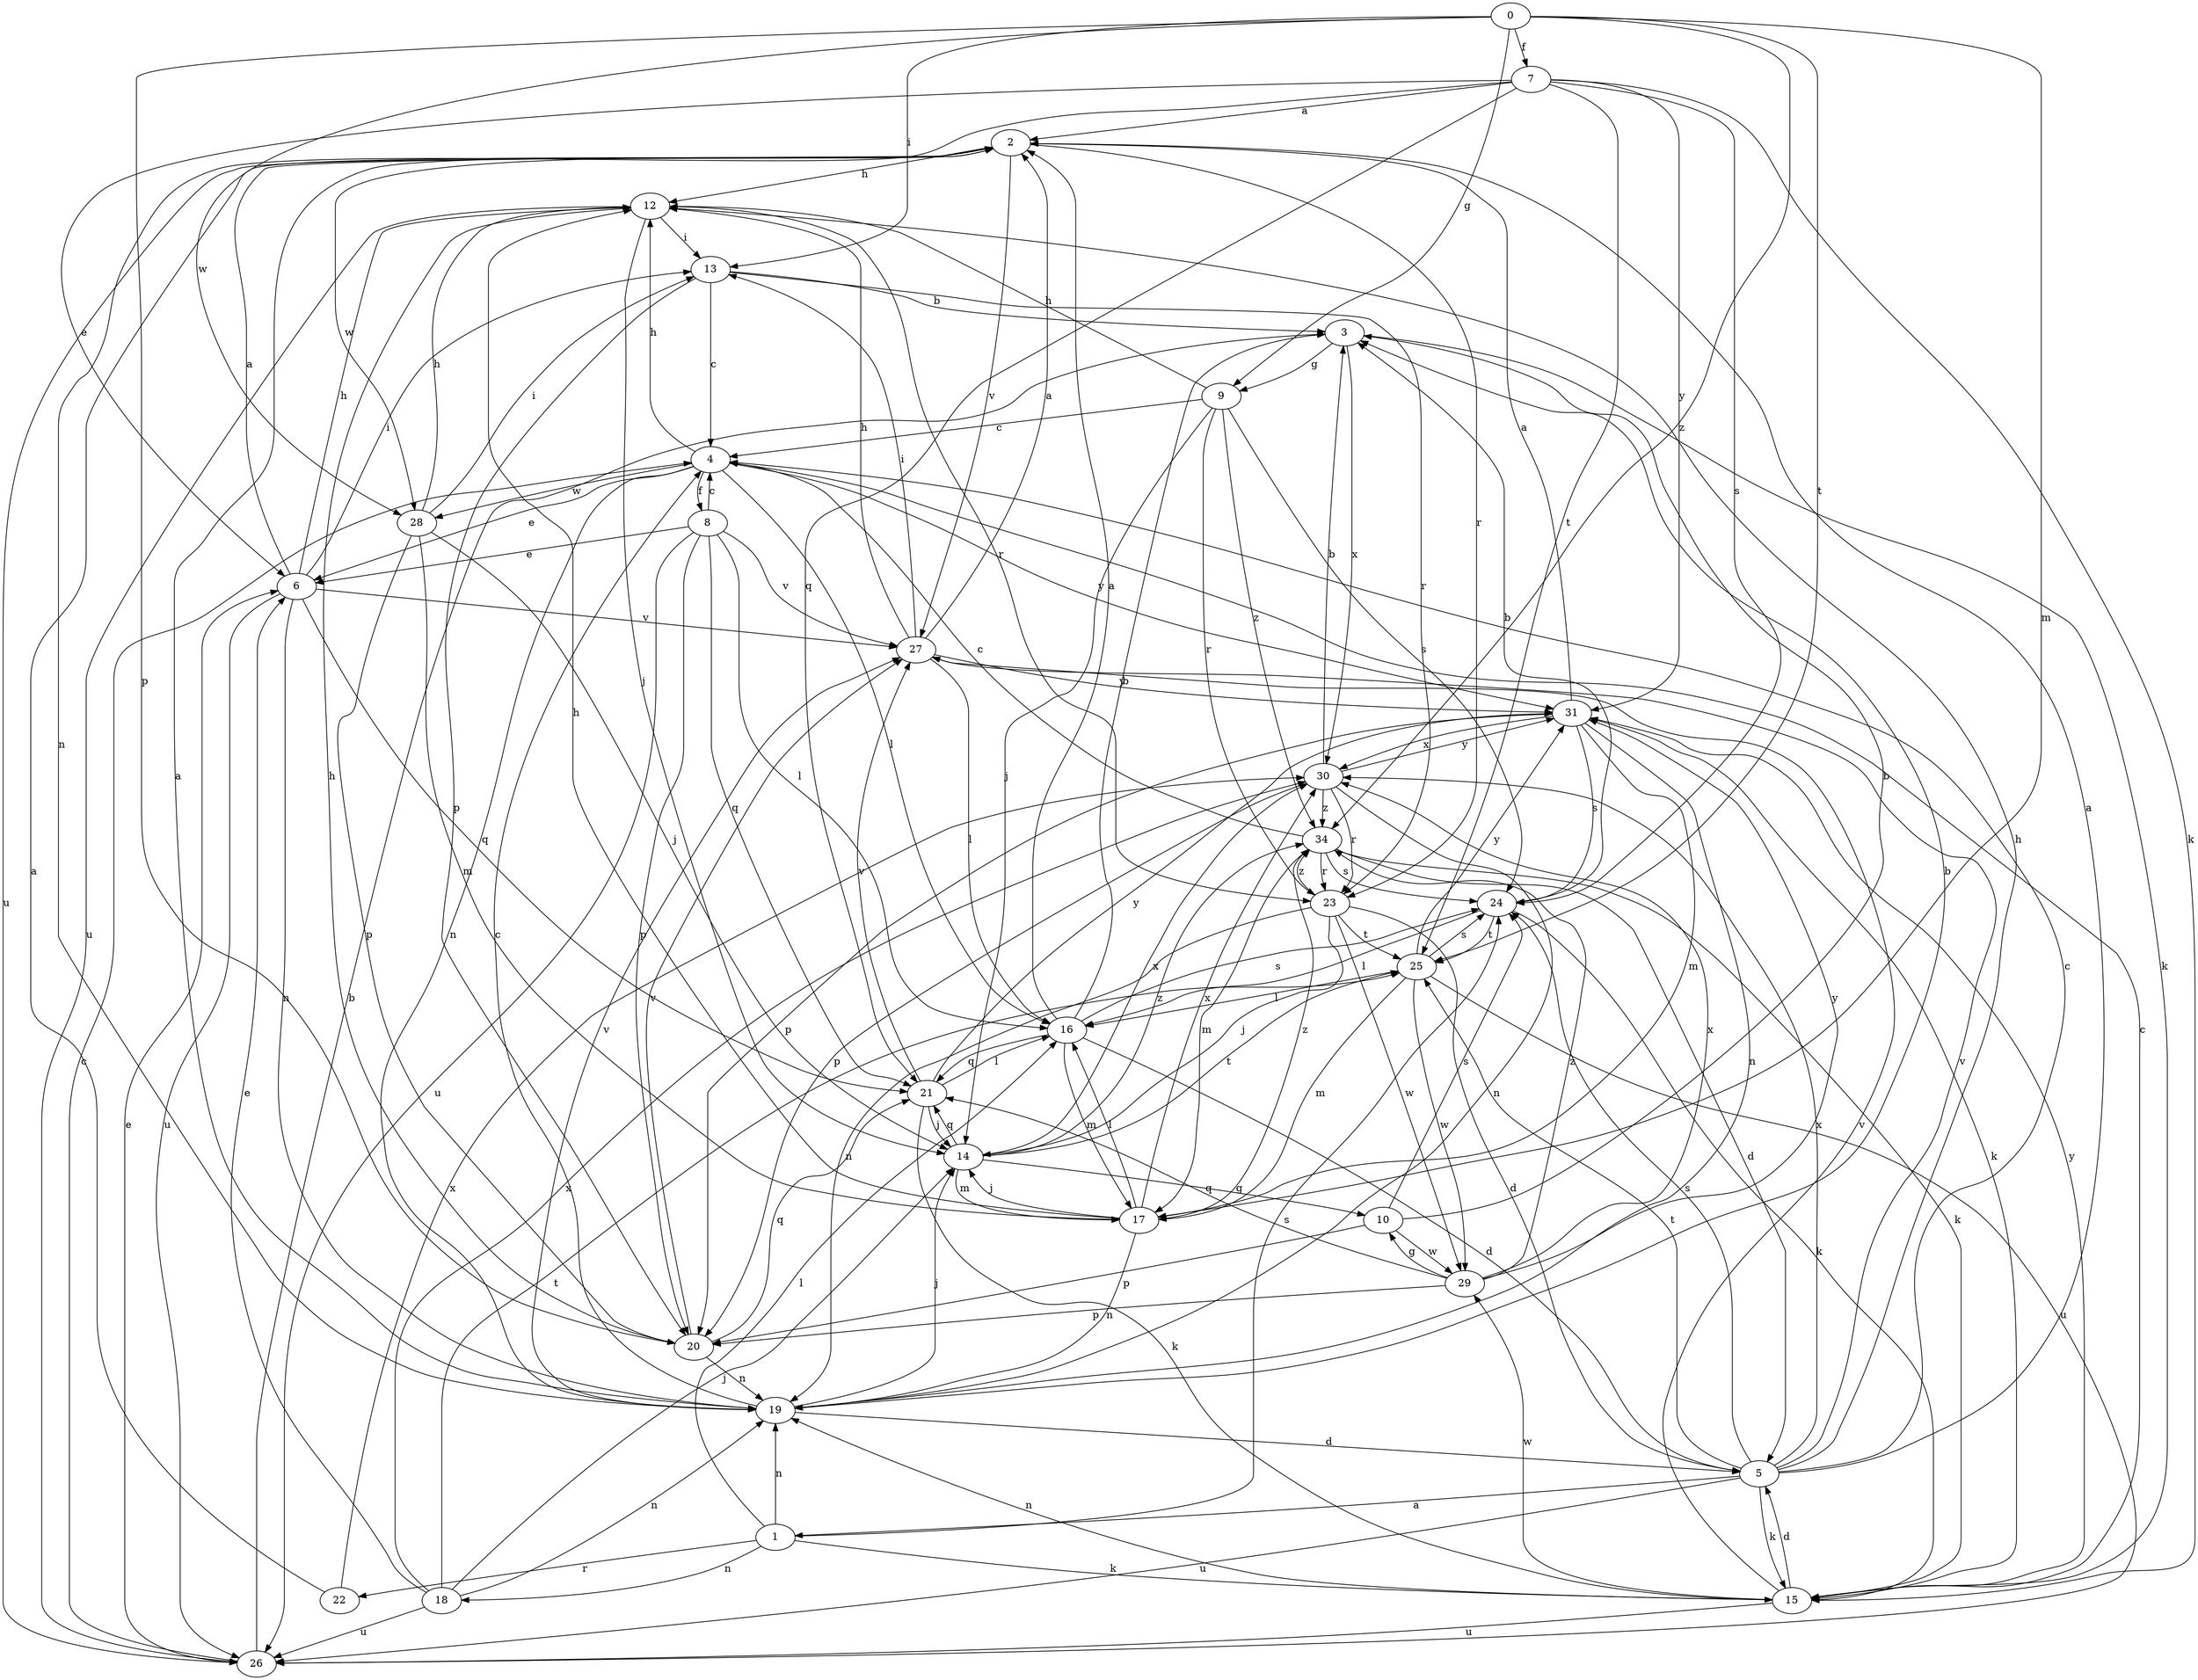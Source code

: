 strict digraph  {
0;
1;
2;
3;
4;
5;
6;
7;
8;
9;
10;
12;
13;
14;
15;
16;
17;
18;
19;
20;
21;
22;
23;
24;
25;
26;
27;
28;
29;
30;
31;
34;
0 -> 7  [label=f];
0 -> 9  [label=g];
0 -> 13  [label=i];
0 -> 17  [label=m];
0 -> 20  [label=p];
0 -> 25  [label=t];
0 -> 28  [label=w];
0 -> 34  [label=z];
1 -> 15  [label=k];
1 -> 16  [label=l];
1 -> 18  [label=n];
1 -> 19  [label=n];
1 -> 22  [label=r];
1 -> 24  [label=s];
2 -> 12  [label=h];
2 -> 23  [label=r];
2 -> 26  [label=u];
2 -> 27  [label=v];
2 -> 28  [label=w];
3 -> 9  [label=g];
3 -> 15  [label=k];
3 -> 30  [label=x];
4 -> 6  [label=e];
4 -> 8  [label=f];
4 -> 12  [label=h];
4 -> 16  [label=l];
4 -> 19  [label=n];
4 -> 28  [label=w];
4 -> 31  [label=y];
5 -> 1  [label=a];
5 -> 2  [label=a];
5 -> 4  [label=c];
5 -> 12  [label=h];
5 -> 15  [label=k];
5 -> 24  [label=s];
5 -> 25  [label=t];
5 -> 26  [label=u];
5 -> 27  [label=v];
5 -> 30  [label=x];
6 -> 2  [label=a];
6 -> 12  [label=h];
6 -> 13  [label=i];
6 -> 19  [label=n];
6 -> 21  [label=q];
6 -> 26  [label=u];
6 -> 27  [label=v];
7 -> 2  [label=a];
7 -> 6  [label=e];
7 -> 15  [label=k];
7 -> 19  [label=n];
7 -> 21  [label=q];
7 -> 24  [label=s];
7 -> 25  [label=t];
7 -> 31  [label=y];
8 -> 4  [label=c];
8 -> 6  [label=e];
8 -> 16  [label=l];
8 -> 20  [label=p];
8 -> 21  [label=q];
8 -> 26  [label=u];
8 -> 27  [label=v];
9 -> 4  [label=c];
9 -> 12  [label=h];
9 -> 14  [label=j];
9 -> 23  [label=r];
9 -> 24  [label=s];
9 -> 34  [label=z];
10 -> 3  [label=b];
10 -> 20  [label=p];
10 -> 24  [label=s];
10 -> 29  [label=w];
12 -> 13  [label=i];
12 -> 14  [label=j];
12 -> 23  [label=r];
12 -> 26  [label=u];
13 -> 3  [label=b];
13 -> 4  [label=c];
13 -> 20  [label=p];
13 -> 23  [label=r];
14 -> 10  [label=g];
14 -> 17  [label=m];
14 -> 21  [label=q];
14 -> 25  [label=t];
14 -> 30  [label=x];
14 -> 34  [label=z];
15 -> 4  [label=c];
15 -> 5  [label=d];
15 -> 19  [label=n];
15 -> 26  [label=u];
15 -> 27  [label=v];
15 -> 29  [label=w];
15 -> 31  [label=y];
16 -> 2  [label=a];
16 -> 3  [label=b];
16 -> 5  [label=d];
16 -> 17  [label=m];
16 -> 21  [label=q];
16 -> 24  [label=s];
17 -> 12  [label=h];
17 -> 14  [label=j];
17 -> 16  [label=l];
17 -> 19  [label=n];
17 -> 30  [label=x];
17 -> 34  [label=z];
18 -> 6  [label=e];
18 -> 14  [label=j];
18 -> 19  [label=n];
18 -> 25  [label=t];
18 -> 26  [label=u];
18 -> 30  [label=x];
19 -> 2  [label=a];
19 -> 3  [label=b];
19 -> 4  [label=c];
19 -> 5  [label=d];
19 -> 14  [label=j];
19 -> 27  [label=v];
20 -> 12  [label=h];
20 -> 19  [label=n];
20 -> 21  [label=q];
20 -> 27  [label=v];
21 -> 14  [label=j];
21 -> 15  [label=k];
21 -> 16  [label=l];
21 -> 27  [label=v];
21 -> 31  [label=y];
22 -> 2  [label=a];
22 -> 30  [label=x];
23 -> 5  [label=d];
23 -> 14  [label=j];
23 -> 19  [label=n];
23 -> 25  [label=t];
23 -> 29  [label=w];
23 -> 34  [label=z];
24 -> 3  [label=b];
24 -> 15  [label=k];
24 -> 16  [label=l];
24 -> 25  [label=t];
25 -> 16  [label=l];
25 -> 17  [label=m];
25 -> 24  [label=s];
25 -> 26  [label=u];
25 -> 29  [label=w];
25 -> 31  [label=y];
26 -> 3  [label=b];
26 -> 4  [label=c];
26 -> 6  [label=e];
27 -> 2  [label=a];
27 -> 12  [label=h];
27 -> 13  [label=i];
27 -> 16  [label=l];
27 -> 31  [label=y];
28 -> 12  [label=h];
28 -> 13  [label=i];
28 -> 14  [label=j];
28 -> 17  [label=m];
28 -> 20  [label=p];
29 -> 10  [label=g];
29 -> 20  [label=p];
29 -> 21  [label=q];
29 -> 30  [label=x];
29 -> 31  [label=y];
29 -> 34  [label=z];
30 -> 3  [label=b];
30 -> 19  [label=n];
30 -> 20  [label=p];
30 -> 23  [label=r];
30 -> 31  [label=y];
30 -> 34  [label=z];
31 -> 2  [label=a];
31 -> 15  [label=k];
31 -> 17  [label=m];
31 -> 19  [label=n];
31 -> 20  [label=p];
31 -> 24  [label=s];
31 -> 30  [label=x];
34 -> 4  [label=c];
34 -> 5  [label=d];
34 -> 15  [label=k];
34 -> 17  [label=m];
34 -> 23  [label=r];
34 -> 24  [label=s];
}
